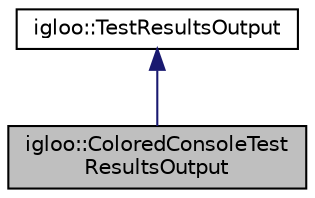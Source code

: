 digraph "igloo::ColoredConsoleTestResultsOutput"
{
 // INTERACTIVE_SVG=YES
  edge [fontname="Helvetica",fontsize="10",labelfontname="Helvetica",labelfontsize="10"];
  node [fontname="Helvetica",fontsize="10",shape=record];
  Node0 [label="igloo::ColoredConsoleTest\lResultsOutput",height=0.2,width=0.4,color="black", fillcolor="grey75", style="filled", fontcolor="black"];
  Node1 -> Node0 [dir="back",color="midnightblue",fontsize="10",style="solid",fontname="Helvetica"];
  Node1 [label="igloo::TestResultsOutput",height=0.2,width=0.4,color="black", fillcolor="white", style="filled",URL="$classigloo_1_1TestResultsOutput.html"];
}
